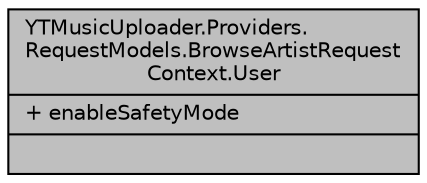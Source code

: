 digraph "YTMusicUploader.Providers.RequestModels.BrowseArtistRequestContext.User"
{
 // LATEX_PDF_SIZE
  edge [fontname="Helvetica",fontsize="10",labelfontname="Helvetica",labelfontsize="10"];
  node [fontname="Helvetica",fontsize="10",shape=record];
  Node1 [label="{YTMusicUploader.Providers.\lRequestModels.BrowseArtistRequest\lContext.User\n|+ enableSafetyMode\l|}",height=0.2,width=0.4,color="black", fillcolor="grey75", style="filled", fontcolor="black",tooltip=" "];
}
